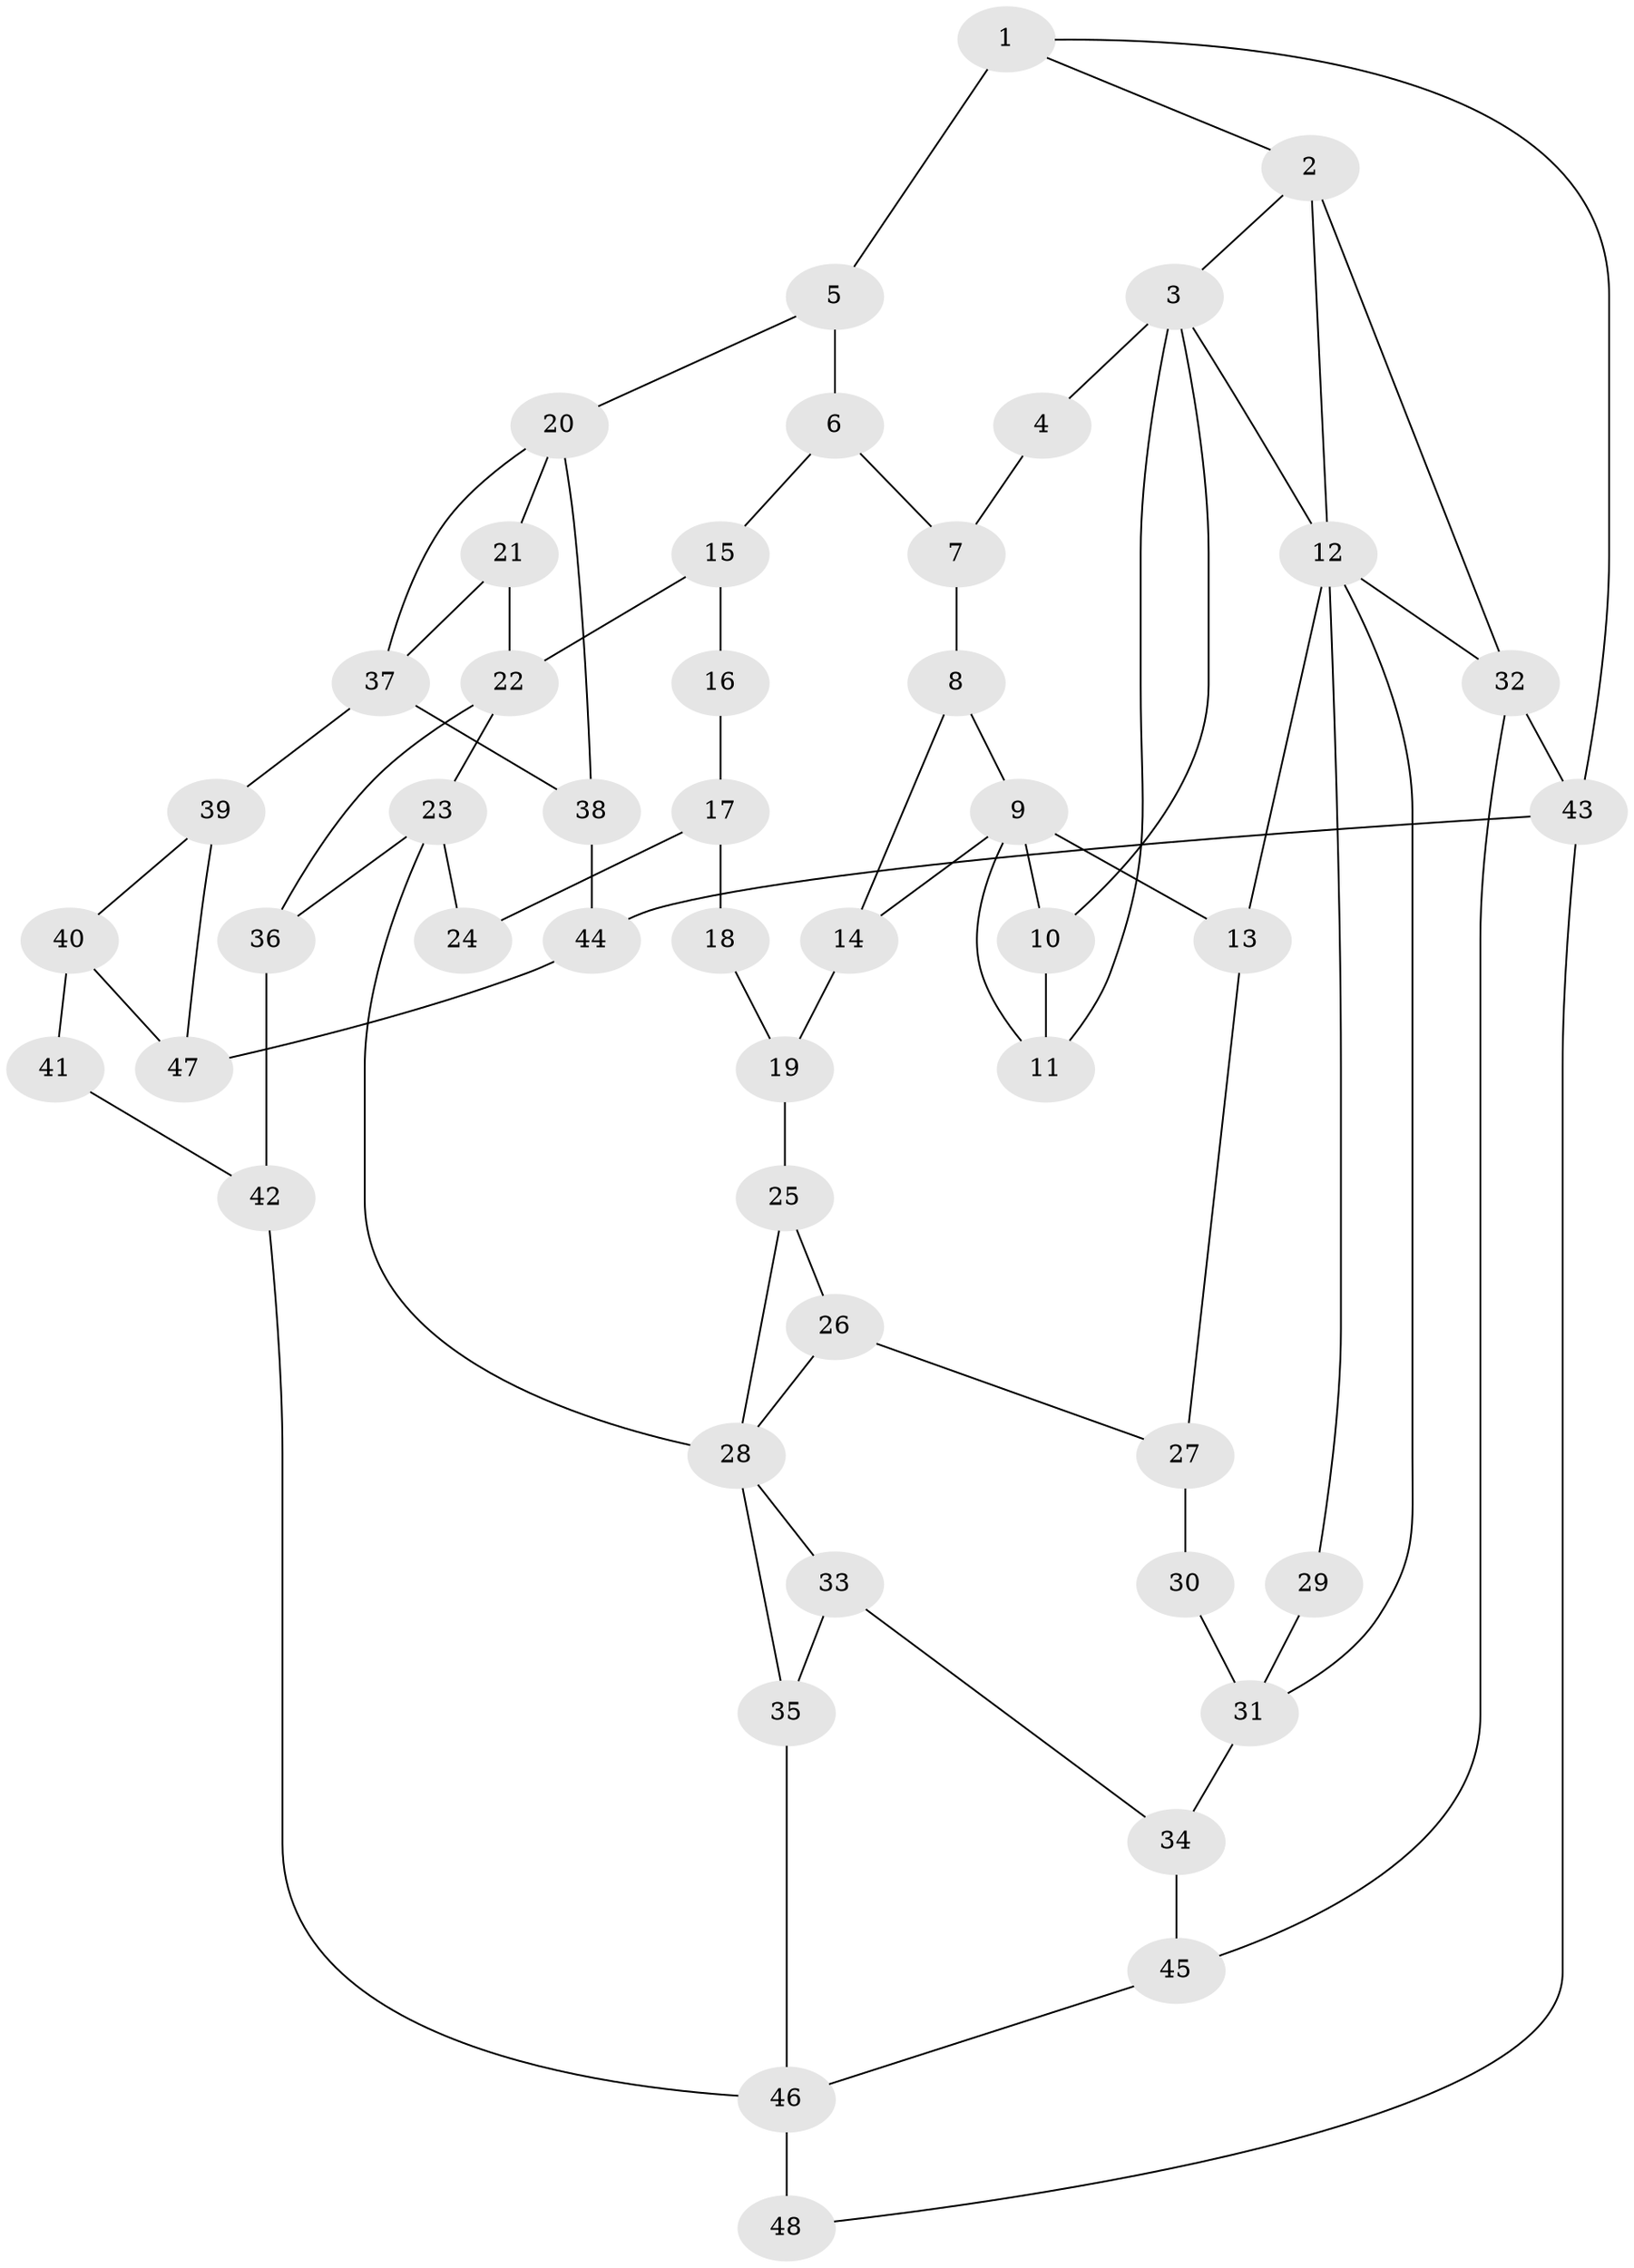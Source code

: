 // original degree distribution, {3: 0.03125, 6: 0.19791666666666666, 4: 0.19791666666666666, 5: 0.5729166666666666}
// Generated by graph-tools (version 1.1) at 2025/38/03/09/25 02:38:39]
// undirected, 48 vertices, 77 edges
graph export_dot {
graph [start="1"]
  node [color=gray90,style=filled];
  1;
  2;
  3;
  4;
  5;
  6;
  7;
  8;
  9;
  10;
  11;
  12;
  13;
  14;
  15;
  16;
  17;
  18;
  19;
  20;
  21;
  22;
  23;
  24;
  25;
  26;
  27;
  28;
  29;
  30;
  31;
  32;
  33;
  34;
  35;
  36;
  37;
  38;
  39;
  40;
  41;
  42;
  43;
  44;
  45;
  46;
  47;
  48;
  1 -- 2 [weight=1.0];
  1 -- 5 [weight=2.0];
  1 -- 43 [weight=1.0];
  2 -- 3 [weight=1.0];
  2 -- 12 [weight=1.0];
  2 -- 32 [weight=1.0];
  3 -- 4 [weight=2.0];
  3 -- 10 [weight=1.0];
  3 -- 11 [weight=1.0];
  3 -- 12 [weight=1.0];
  4 -- 7 [weight=1.0];
  5 -- 6 [weight=1.0];
  5 -- 20 [weight=2.0];
  6 -- 7 [weight=1.0];
  6 -- 15 [weight=1.0];
  7 -- 8 [weight=1.0];
  8 -- 9 [weight=1.0];
  8 -- 14 [weight=1.0];
  9 -- 10 [weight=1.0];
  9 -- 11 [weight=1.0];
  9 -- 13 [weight=2.0];
  9 -- 14 [weight=1.0];
  10 -- 11 [weight=1.0];
  12 -- 13 [weight=1.0];
  12 -- 29 [weight=1.0];
  12 -- 31 [weight=1.0];
  12 -- 32 [weight=1.0];
  13 -- 27 [weight=1.0];
  14 -- 19 [weight=1.0];
  15 -- 16 [weight=1.0];
  15 -- 22 [weight=1.0];
  16 -- 17 [weight=2.0];
  17 -- 18 [weight=2.0];
  17 -- 24 [weight=2.0];
  18 -- 19 [weight=1.0];
  19 -- 25 [weight=1.0];
  20 -- 21 [weight=2.0];
  20 -- 37 [weight=1.0];
  20 -- 38 [weight=1.0];
  21 -- 22 [weight=2.0];
  21 -- 37 [weight=1.0];
  22 -- 23 [weight=1.0];
  22 -- 36 [weight=1.0];
  23 -- 24 [weight=2.0];
  23 -- 28 [weight=2.0];
  23 -- 36 [weight=1.0];
  25 -- 26 [weight=1.0];
  25 -- 28 [weight=1.0];
  26 -- 27 [weight=1.0];
  26 -- 28 [weight=1.0];
  27 -- 30 [weight=1.0];
  28 -- 33 [weight=1.0];
  28 -- 35 [weight=1.0];
  29 -- 31 [weight=2.0];
  30 -- 31 [weight=2.0];
  31 -- 34 [weight=1.0];
  32 -- 43 [weight=1.0];
  32 -- 45 [weight=1.0];
  33 -- 34 [weight=1.0];
  33 -- 35 [weight=1.0];
  34 -- 45 [weight=1.0];
  35 -- 46 [weight=1.0];
  36 -- 42 [weight=1.0];
  37 -- 38 [weight=2.0];
  37 -- 39 [weight=2.0];
  38 -- 44 [weight=1.0];
  39 -- 40 [weight=1.0];
  39 -- 47 [weight=1.0];
  40 -- 41 [weight=1.0];
  40 -- 47 [weight=1.0];
  41 -- 42 [weight=2.0];
  42 -- 46 [weight=2.0];
  43 -- 44 [weight=1.0];
  43 -- 48 [weight=1.0];
  44 -- 47 [weight=1.0];
  45 -- 46 [weight=1.0];
  46 -- 48 [weight=2.0];
}
